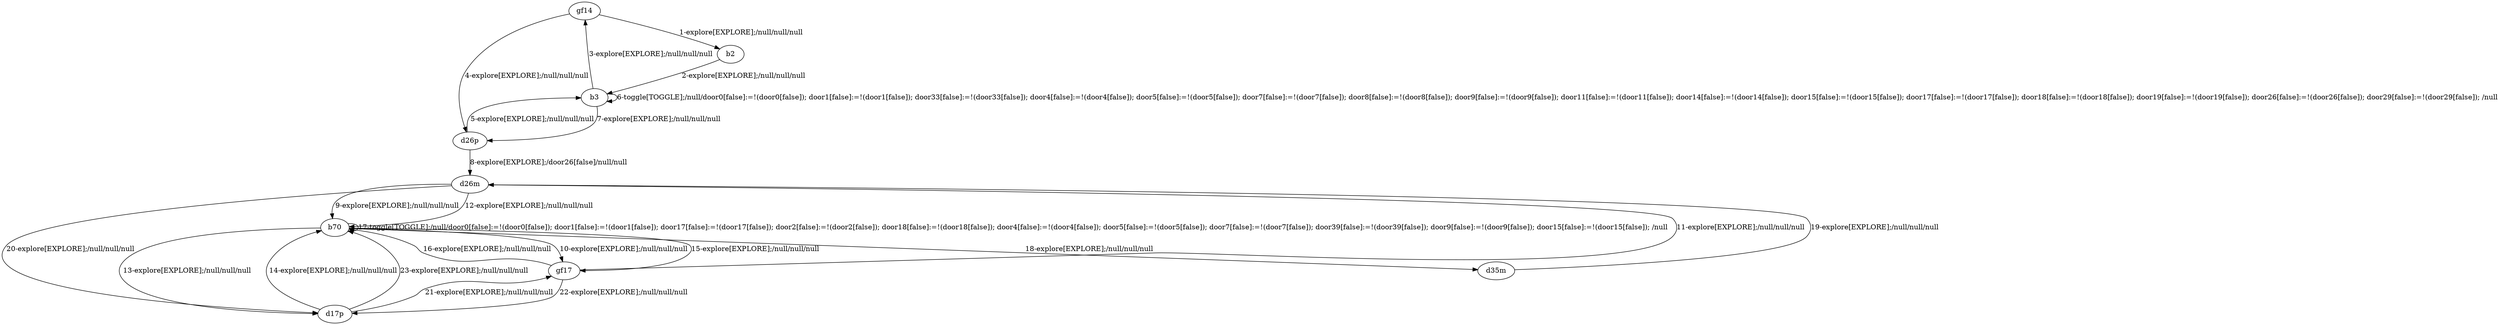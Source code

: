 # Total number of goals covered by this test: 1
# d35m --> d26m

digraph g {
"gf14" -> "b2" [label = "1-explore[EXPLORE];/null/null/null"];
"b2" -> "b3" [label = "2-explore[EXPLORE];/null/null/null"];
"b3" -> "gf14" [label = "3-explore[EXPLORE];/null/null/null"];
"gf14" -> "d26p" [label = "4-explore[EXPLORE];/null/null/null"];
"d26p" -> "b3" [label = "5-explore[EXPLORE];/null/null/null"];
"b3" -> "b3" [label = "6-toggle[TOGGLE];/null/door0[false]:=!(door0[false]); door1[false]:=!(door1[false]); door33[false]:=!(door33[false]); door4[false]:=!(door4[false]); door5[false]:=!(door5[false]); door7[false]:=!(door7[false]); door8[false]:=!(door8[false]); door9[false]:=!(door9[false]); door11[false]:=!(door11[false]); door14[false]:=!(door14[false]); door15[false]:=!(door15[false]); door17[false]:=!(door17[false]); door18[false]:=!(door18[false]); door19[false]:=!(door19[false]); door26[false]:=!(door26[false]); door29[false]:=!(door29[false]); /null"];
"b3" -> "d26p" [label = "7-explore[EXPLORE];/null/null/null"];
"d26p" -> "d26m" [label = "8-explore[EXPLORE];/door26[false]/null/null"];
"d26m" -> "b70" [label = "9-explore[EXPLORE];/null/null/null"];
"b70" -> "gf17" [label = "10-explore[EXPLORE];/null/null/null"];
"gf17" -> "d26m" [label = "11-explore[EXPLORE];/null/null/null"];
"d26m" -> "b70" [label = "12-explore[EXPLORE];/null/null/null"];
"b70" -> "d17p" [label = "13-explore[EXPLORE];/null/null/null"];
"d17p" -> "b70" [label = "14-explore[EXPLORE];/null/null/null"];
"b70" -> "gf17" [label = "15-explore[EXPLORE];/null/null/null"];
"gf17" -> "b70" [label = "16-explore[EXPLORE];/null/null/null"];
"b70" -> "b70" [label = "17-toggle[TOGGLE];/null/door0[false]:=!(door0[false]); door1[false]:=!(door1[false]); door17[false]:=!(door17[false]); door2[false]:=!(door2[false]); door18[false]:=!(door18[false]); door4[false]:=!(door4[false]); door5[false]:=!(door5[false]); door7[false]:=!(door7[false]); door39[false]:=!(door39[false]); door9[false]:=!(door9[false]); door15[false]:=!(door15[false]); /null"];
"b70" -> "d35m" [label = "18-explore[EXPLORE];/null/null/null"];
"d35m" -> "d26m" [label = "19-explore[EXPLORE];/null/null/null"];
"d26m" -> "d17p" [label = "20-explore[EXPLORE];/null/null/null"];
"d17p" -> "gf17" [label = "21-explore[EXPLORE];/null/null/null"];
"gf17" -> "d17p" [label = "22-explore[EXPLORE];/null/null/null"];
"d17p" -> "b70" [label = "23-explore[EXPLORE];/null/null/null"];
}